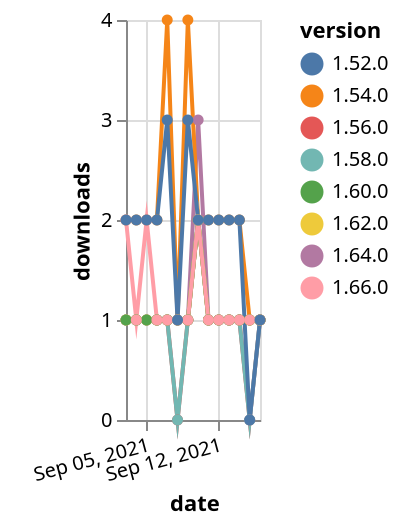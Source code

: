 {"$schema": "https://vega.github.io/schema/vega-lite/v5.json", "description": "A simple bar chart with embedded data.", "data": {"values": [{"date": "2021-09-03", "total": 235, "delta": 1, "version": "1.56.0"}, {"date": "2021-09-04", "total": 236, "delta": 1, "version": "1.56.0"}, {"date": "2021-09-05", "total": 237, "delta": 1, "version": "1.56.0"}, {"date": "2021-09-06", "total": 238, "delta": 1, "version": "1.56.0"}, {"date": "2021-09-07", "total": 239, "delta": 1, "version": "1.56.0"}, {"date": "2021-09-08", "total": 239, "delta": 0, "version": "1.56.0"}, {"date": "2021-09-09", "total": 240, "delta": 1, "version": "1.56.0"}, {"date": "2021-09-10", "total": 242, "delta": 2, "version": "1.56.0"}, {"date": "2021-09-11", "total": 243, "delta": 1, "version": "1.56.0"}, {"date": "2021-09-12", "total": 244, "delta": 1, "version": "1.56.0"}, {"date": "2021-09-13", "total": 245, "delta": 1, "version": "1.56.0"}, {"date": "2021-09-14", "total": 246, "delta": 1, "version": "1.56.0"}, {"date": "2021-09-15", "total": 246, "delta": 0, "version": "1.56.0"}, {"date": "2021-09-16", "total": 247, "delta": 1, "version": "1.56.0"}, {"date": "2021-09-03", "total": 163, "delta": 1, "version": "1.64.0"}, {"date": "2021-09-04", "total": 164, "delta": 1, "version": "1.64.0"}, {"date": "2021-09-05", "total": 165, "delta": 1, "version": "1.64.0"}, {"date": "2021-09-06", "total": 166, "delta": 1, "version": "1.64.0"}, {"date": "2021-09-07", "total": 167, "delta": 1, "version": "1.64.0"}, {"date": "2021-09-08", "total": 168, "delta": 1, "version": "1.64.0"}, {"date": "2021-09-09", "total": 169, "delta": 1, "version": "1.64.0"}, {"date": "2021-09-10", "total": 172, "delta": 3, "version": "1.64.0"}, {"date": "2021-09-11", "total": 173, "delta": 1, "version": "1.64.0"}, {"date": "2021-09-12", "total": 174, "delta": 1, "version": "1.64.0"}, {"date": "2021-09-13", "total": 175, "delta": 1, "version": "1.64.0"}, {"date": "2021-09-14", "total": 176, "delta": 1, "version": "1.64.0"}, {"date": "2021-09-15", "total": 177, "delta": 1, "version": "1.64.0"}, {"date": "2021-09-16", "total": 178, "delta": 1, "version": "1.64.0"}, {"date": "2021-09-03", "total": 2468, "delta": 2, "version": "1.54.0"}, {"date": "2021-09-04", "total": 2470, "delta": 2, "version": "1.54.0"}, {"date": "2021-09-05", "total": 2472, "delta": 2, "version": "1.54.0"}, {"date": "2021-09-06", "total": 2474, "delta": 2, "version": "1.54.0"}, {"date": "2021-09-07", "total": 2478, "delta": 4, "version": "1.54.0"}, {"date": "2021-09-08", "total": 2479, "delta": 1, "version": "1.54.0"}, {"date": "2021-09-09", "total": 2483, "delta": 4, "version": "1.54.0"}, {"date": "2021-09-10", "total": 2485, "delta": 2, "version": "1.54.0"}, {"date": "2021-09-11", "total": 2487, "delta": 2, "version": "1.54.0"}, {"date": "2021-09-12", "total": 2489, "delta": 2, "version": "1.54.0"}, {"date": "2021-09-13", "total": 2491, "delta": 2, "version": "1.54.0"}, {"date": "2021-09-14", "total": 2493, "delta": 2, "version": "1.54.0"}, {"date": "2021-09-15", "total": 2494, "delta": 1, "version": "1.54.0"}, {"date": "2021-09-16", "total": 2495, "delta": 1, "version": "1.54.0"}, {"date": "2021-09-03", "total": 184, "delta": 1, "version": "1.58.0"}, {"date": "2021-09-04", "total": 185, "delta": 1, "version": "1.58.0"}, {"date": "2021-09-05", "total": 186, "delta": 1, "version": "1.58.0"}, {"date": "2021-09-06", "total": 187, "delta": 1, "version": "1.58.0"}, {"date": "2021-09-07", "total": 188, "delta": 1, "version": "1.58.0"}, {"date": "2021-09-08", "total": 188, "delta": 0, "version": "1.58.0"}, {"date": "2021-09-09", "total": 189, "delta": 1, "version": "1.58.0"}, {"date": "2021-09-10", "total": 191, "delta": 2, "version": "1.58.0"}, {"date": "2021-09-11", "total": 192, "delta": 1, "version": "1.58.0"}, {"date": "2021-09-12", "total": 193, "delta": 1, "version": "1.58.0"}, {"date": "2021-09-13", "total": 194, "delta": 1, "version": "1.58.0"}, {"date": "2021-09-14", "total": 195, "delta": 1, "version": "1.58.0"}, {"date": "2021-09-15", "total": 195, "delta": 0, "version": "1.58.0"}, {"date": "2021-09-16", "total": 196, "delta": 1, "version": "1.58.0"}, {"date": "2021-09-03", "total": 151, "delta": 1, "version": "1.62.0"}, {"date": "2021-09-04", "total": 152, "delta": 1, "version": "1.62.0"}, {"date": "2021-09-05", "total": 153, "delta": 1, "version": "1.62.0"}, {"date": "2021-09-06", "total": 154, "delta": 1, "version": "1.62.0"}, {"date": "2021-09-07", "total": 155, "delta": 1, "version": "1.62.0"}, {"date": "2021-09-08", "total": 156, "delta": 1, "version": "1.62.0"}, {"date": "2021-09-09", "total": 157, "delta": 1, "version": "1.62.0"}, {"date": "2021-09-10", "total": 159, "delta": 2, "version": "1.62.0"}, {"date": "2021-09-11", "total": 160, "delta": 1, "version": "1.62.0"}, {"date": "2021-09-12", "total": 161, "delta": 1, "version": "1.62.0"}, {"date": "2021-09-13", "total": 162, "delta": 1, "version": "1.62.0"}, {"date": "2021-09-14", "total": 163, "delta": 1, "version": "1.62.0"}, {"date": "2021-09-15", "total": 164, "delta": 1, "version": "1.62.0"}, {"date": "2021-09-16", "total": 165, "delta": 1, "version": "1.62.0"}, {"date": "2021-09-03", "total": 195, "delta": 1, "version": "1.60.0"}, {"date": "2021-09-04", "total": 196, "delta": 1, "version": "1.60.0"}, {"date": "2021-09-05", "total": 197, "delta": 1, "version": "1.60.0"}, {"date": "2021-09-06", "total": 198, "delta": 1, "version": "1.60.0"}, {"date": "2021-09-07", "total": 199, "delta": 1, "version": "1.60.0"}, {"date": "2021-09-08", "total": 200, "delta": 1, "version": "1.60.0"}, {"date": "2021-09-09", "total": 201, "delta": 1, "version": "1.60.0"}, {"date": "2021-09-10", "total": 203, "delta": 2, "version": "1.60.0"}, {"date": "2021-09-11", "total": 204, "delta": 1, "version": "1.60.0"}, {"date": "2021-09-12", "total": 205, "delta": 1, "version": "1.60.0"}, {"date": "2021-09-13", "total": 206, "delta": 1, "version": "1.60.0"}, {"date": "2021-09-14", "total": 207, "delta": 1, "version": "1.60.0"}, {"date": "2021-09-15", "total": 208, "delta": 1, "version": "1.60.0"}, {"date": "2021-09-16", "total": 209, "delta": 1, "version": "1.60.0"}, {"date": "2021-09-03", "total": 116, "delta": 2, "version": "1.66.0"}, {"date": "2021-09-04", "total": 117, "delta": 1, "version": "1.66.0"}, {"date": "2021-09-05", "total": 119, "delta": 2, "version": "1.66.0"}, {"date": "2021-09-06", "total": 120, "delta": 1, "version": "1.66.0"}, {"date": "2021-09-07", "total": 121, "delta": 1, "version": "1.66.0"}, {"date": "2021-09-08", "total": 122, "delta": 1, "version": "1.66.0"}, {"date": "2021-09-09", "total": 123, "delta": 1, "version": "1.66.0"}, {"date": "2021-09-10", "total": 125, "delta": 2, "version": "1.66.0"}, {"date": "2021-09-11", "total": 126, "delta": 1, "version": "1.66.0"}, {"date": "2021-09-12", "total": 127, "delta": 1, "version": "1.66.0"}, {"date": "2021-09-13", "total": 128, "delta": 1, "version": "1.66.0"}, {"date": "2021-09-14", "total": 129, "delta": 1, "version": "1.66.0"}, {"date": "2021-09-15", "total": 130, "delta": 1, "version": "1.66.0"}, {"date": "2021-09-16", "total": 131, "delta": 1, "version": "1.66.0"}, {"date": "2021-09-03", "total": 2295, "delta": 2, "version": "1.52.0"}, {"date": "2021-09-04", "total": 2297, "delta": 2, "version": "1.52.0"}, {"date": "2021-09-05", "total": 2299, "delta": 2, "version": "1.52.0"}, {"date": "2021-09-06", "total": 2301, "delta": 2, "version": "1.52.0"}, {"date": "2021-09-07", "total": 2304, "delta": 3, "version": "1.52.0"}, {"date": "2021-09-08", "total": 2305, "delta": 1, "version": "1.52.0"}, {"date": "2021-09-09", "total": 2308, "delta": 3, "version": "1.52.0"}, {"date": "2021-09-10", "total": 2310, "delta": 2, "version": "1.52.0"}, {"date": "2021-09-11", "total": 2312, "delta": 2, "version": "1.52.0"}, {"date": "2021-09-12", "total": 2314, "delta": 2, "version": "1.52.0"}, {"date": "2021-09-13", "total": 2316, "delta": 2, "version": "1.52.0"}, {"date": "2021-09-14", "total": 2318, "delta": 2, "version": "1.52.0"}, {"date": "2021-09-15", "total": 2318, "delta": 0, "version": "1.52.0"}, {"date": "2021-09-16", "total": 2319, "delta": 1, "version": "1.52.0"}]}, "width": "container", "mark": {"type": "line", "point": {"filled": true}}, "encoding": {"x": {"field": "date", "type": "temporal", "timeUnit": "yearmonthdate", "title": "date", "axis": {"labelAngle": -15}}, "y": {"field": "delta", "type": "quantitative", "title": "downloads"}, "color": {"field": "version", "type": "nominal"}, "tooltip": {"field": "delta"}}}